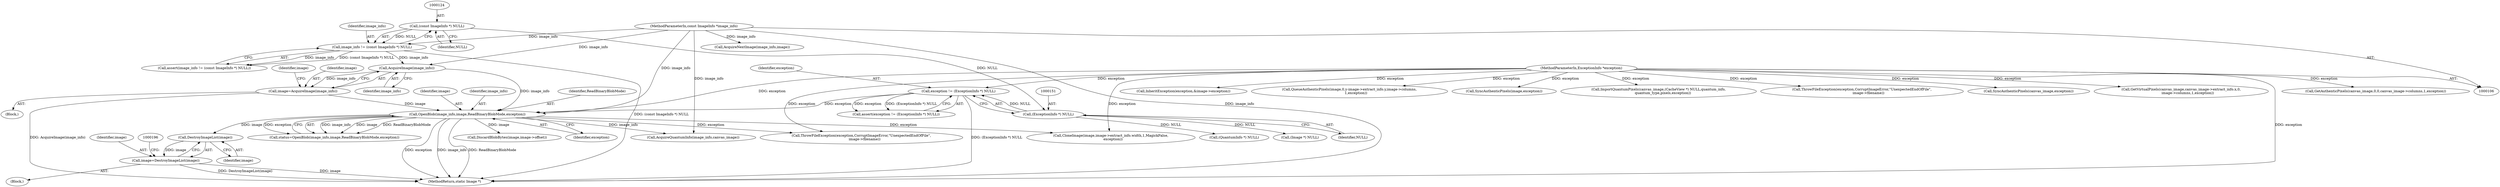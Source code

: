 digraph "0_ImageMagick_f6e9d0d9955e85bdd7540b251cd50d598dacc5e6_49@pointer" {
"1000192" [label="(Call,DestroyImageList(image))"];
"1000180" [label="(Call,OpenBlob(image_info,image,ReadBinaryBlobMode,exception))"];
"1000161" [label="(Call,AcquireImage(image_info))"];
"1000121" [label="(Call,image_info != (const ImageInfo *) NULL)"];
"1000107" [label="(MethodParameterIn,const ImageInfo *image_info)"];
"1000123" [label="(Call,(const ImageInfo *) NULL)"];
"1000159" [label="(Call,image=AcquireImage(image_info))"];
"1000148" [label="(Call,exception != (ExceptionInfo *) NULL)"];
"1000108" [label="(MethodParameterIn,ExceptionInfo *exception)"];
"1000150" [label="(Call,(ExceptionInfo *) NULL)"];
"1000190" [label="(Call,image=DestroyImageList(image))"];
"1000161" [label="(Call,AcquireImage(image_info))"];
"1000125" [label="(Identifier,NULL)"];
"1000191" [label="(Identifier,image)"];
"1000159" [label="(Call,image=AcquireImage(image_info))"];
"1000160" [label="(Identifier,image)"];
"1000149" [label="(Identifier,exception)"];
"1000356" [label="(Call,InheritException(exception,&image->exception))"];
"1000494" [label="(Call,QueueAuthenticPixels(image,0,y-image->extract_info.y,image->columns,\n            1,exception))"];
"1000183" [label="(Identifier,ReadBinaryBlobMode)"];
"1000554" [label="(Call,SyncAuthenticPixels(image,exception))"];
"1000180" [label="(Call,OpenBlob(image_info,image,ReadBinaryBlobMode,exception))"];
"1000195" [label="(Call,(Image *) NULL)"];
"1000193" [label="(Identifier,image)"];
"1000436" [label="(Call,ImportQuantumPixels(canvas_image,(CacheView *) NULL,quantum_info,\n        quantum_type,pixels,exception))"];
"1000182" [label="(Identifier,image)"];
"1000123" [label="(Call,(const ImageInfo *) NULL)"];
"1000122" [label="(Identifier,image_info)"];
"1000150" [label="(Call,(ExceptionInfo *) NULL)"];
"1000621" [label="(Call,AcquireNextImage(image_info,image))"];
"1000200" [label="(Call,DiscardBlobBytes(image,image->offset))"];
"1000152" [label="(Identifier,NULL)"];
"1000189" [label="(Block,)"];
"1000181" [label="(Identifier,image_info)"];
"1000190" [label="(Call,image=DestroyImageList(image))"];
"1000241" [label="(Call,(QuantumInfo *) NULL)"];
"1000167" [label="(Identifier,image)"];
"1000109" [label="(Block,)"];
"1000192" [label="(Call,DestroyImageList(image))"];
"1000148" [label="(Call,exception != (ExceptionInfo *) NULL)"];
"1000184" [label="(Identifier,exception)"];
"1000162" [label="(Identifier,image_info)"];
"1000147" [label="(Call,assert(exception != (ExceptionInfo *) NULL))"];
"1000178" [label="(Call,status=OpenBlob(image_info,image,ReadBinaryBlobMode,exception))"];
"1000408" [label="(Call,ThrowFileException(exception,CorruptImageError,\"UnexpectedEndOfFile\",\n            image->filename))"];
"1000120" [label="(Call,assert(image_info != (const ImageInfo *) NULL))"];
"1000447" [label="(Call,SyncAuthenticPixels(canvas_image,exception))"];
"1000108" [label="(MethodParameterIn,ExceptionInfo *exception)"];
"1000206" [label="(Call,ThrowFileException(exception,CorruptImageError,\"UnexpectedEndOfFile\",\n      image->filename))"];
"1000121" [label="(Call,image_info != (const ImageInfo *) NULL)"];
"1000479" [label="(Call,GetVirtualPixels(canvas_image,canvas_image->extract_info.x,0,\n            image->columns,1,exception))"];
"1000215" [label="(Call,CloneImage(image,image->extract_info.width,1,MagickFalse,\n    exception))"];
"1000418" [label="(Call,GetAuthenticPixels(canvas_image,0,0,canvas_image->columns,1,exception))"];
"1000235" [label="(Call,AcquireQuantumInfo(image_info,canvas_image))"];
"1000107" [label="(MethodParameterIn,const ImageInfo *image_info)"];
"1000689" [label="(MethodReturn,static Image *)"];
"1000192" -> "1000190"  [label="AST: "];
"1000192" -> "1000193"  [label="CFG: "];
"1000193" -> "1000192"  [label="AST: "];
"1000190" -> "1000192"  [label="CFG: "];
"1000192" -> "1000190"  [label="DDG: image"];
"1000180" -> "1000192"  [label="DDG: image"];
"1000180" -> "1000178"  [label="AST: "];
"1000180" -> "1000184"  [label="CFG: "];
"1000181" -> "1000180"  [label="AST: "];
"1000182" -> "1000180"  [label="AST: "];
"1000183" -> "1000180"  [label="AST: "];
"1000184" -> "1000180"  [label="AST: "];
"1000178" -> "1000180"  [label="CFG: "];
"1000180" -> "1000689"  [label="DDG: exception"];
"1000180" -> "1000689"  [label="DDG: image_info"];
"1000180" -> "1000689"  [label="DDG: ReadBinaryBlobMode"];
"1000180" -> "1000178"  [label="DDG: image_info"];
"1000180" -> "1000178"  [label="DDG: image"];
"1000180" -> "1000178"  [label="DDG: ReadBinaryBlobMode"];
"1000180" -> "1000178"  [label="DDG: exception"];
"1000161" -> "1000180"  [label="DDG: image_info"];
"1000107" -> "1000180"  [label="DDG: image_info"];
"1000159" -> "1000180"  [label="DDG: image"];
"1000148" -> "1000180"  [label="DDG: exception"];
"1000108" -> "1000180"  [label="DDG: exception"];
"1000180" -> "1000200"  [label="DDG: image"];
"1000180" -> "1000206"  [label="DDG: exception"];
"1000180" -> "1000215"  [label="DDG: exception"];
"1000180" -> "1000235"  [label="DDG: image_info"];
"1000161" -> "1000159"  [label="AST: "];
"1000161" -> "1000162"  [label="CFG: "];
"1000162" -> "1000161"  [label="AST: "];
"1000159" -> "1000161"  [label="CFG: "];
"1000161" -> "1000159"  [label="DDG: image_info"];
"1000121" -> "1000161"  [label="DDG: image_info"];
"1000107" -> "1000161"  [label="DDG: image_info"];
"1000121" -> "1000120"  [label="AST: "];
"1000121" -> "1000123"  [label="CFG: "];
"1000122" -> "1000121"  [label="AST: "];
"1000123" -> "1000121"  [label="AST: "];
"1000120" -> "1000121"  [label="CFG: "];
"1000121" -> "1000689"  [label="DDG: (const ImageInfo *) NULL"];
"1000121" -> "1000120"  [label="DDG: image_info"];
"1000121" -> "1000120"  [label="DDG: (const ImageInfo *) NULL"];
"1000107" -> "1000121"  [label="DDG: image_info"];
"1000123" -> "1000121"  [label="DDG: NULL"];
"1000107" -> "1000106"  [label="AST: "];
"1000107" -> "1000689"  [label="DDG: image_info"];
"1000107" -> "1000235"  [label="DDG: image_info"];
"1000107" -> "1000621"  [label="DDG: image_info"];
"1000123" -> "1000125"  [label="CFG: "];
"1000124" -> "1000123"  [label="AST: "];
"1000125" -> "1000123"  [label="AST: "];
"1000123" -> "1000150"  [label="DDG: NULL"];
"1000159" -> "1000109"  [label="AST: "];
"1000160" -> "1000159"  [label="AST: "];
"1000167" -> "1000159"  [label="CFG: "];
"1000159" -> "1000689"  [label="DDG: AcquireImage(image_info)"];
"1000148" -> "1000147"  [label="AST: "];
"1000148" -> "1000150"  [label="CFG: "];
"1000149" -> "1000148"  [label="AST: "];
"1000150" -> "1000148"  [label="AST: "];
"1000147" -> "1000148"  [label="CFG: "];
"1000148" -> "1000689"  [label="DDG: (ExceptionInfo *) NULL"];
"1000148" -> "1000147"  [label="DDG: exception"];
"1000148" -> "1000147"  [label="DDG: (ExceptionInfo *) NULL"];
"1000108" -> "1000148"  [label="DDG: exception"];
"1000150" -> "1000148"  [label="DDG: NULL"];
"1000108" -> "1000106"  [label="AST: "];
"1000108" -> "1000689"  [label="DDG: exception"];
"1000108" -> "1000206"  [label="DDG: exception"];
"1000108" -> "1000215"  [label="DDG: exception"];
"1000108" -> "1000356"  [label="DDG: exception"];
"1000108" -> "1000408"  [label="DDG: exception"];
"1000108" -> "1000418"  [label="DDG: exception"];
"1000108" -> "1000436"  [label="DDG: exception"];
"1000108" -> "1000447"  [label="DDG: exception"];
"1000108" -> "1000479"  [label="DDG: exception"];
"1000108" -> "1000494"  [label="DDG: exception"];
"1000108" -> "1000554"  [label="DDG: exception"];
"1000150" -> "1000152"  [label="CFG: "];
"1000151" -> "1000150"  [label="AST: "];
"1000152" -> "1000150"  [label="AST: "];
"1000150" -> "1000195"  [label="DDG: NULL"];
"1000150" -> "1000241"  [label="DDG: NULL"];
"1000190" -> "1000189"  [label="AST: "];
"1000191" -> "1000190"  [label="AST: "];
"1000196" -> "1000190"  [label="CFG: "];
"1000190" -> "1000689"  [label="DDG: image"];
"1000190" -> "1000689"  [label="DDG: DestroyImageList(image)"];
}
